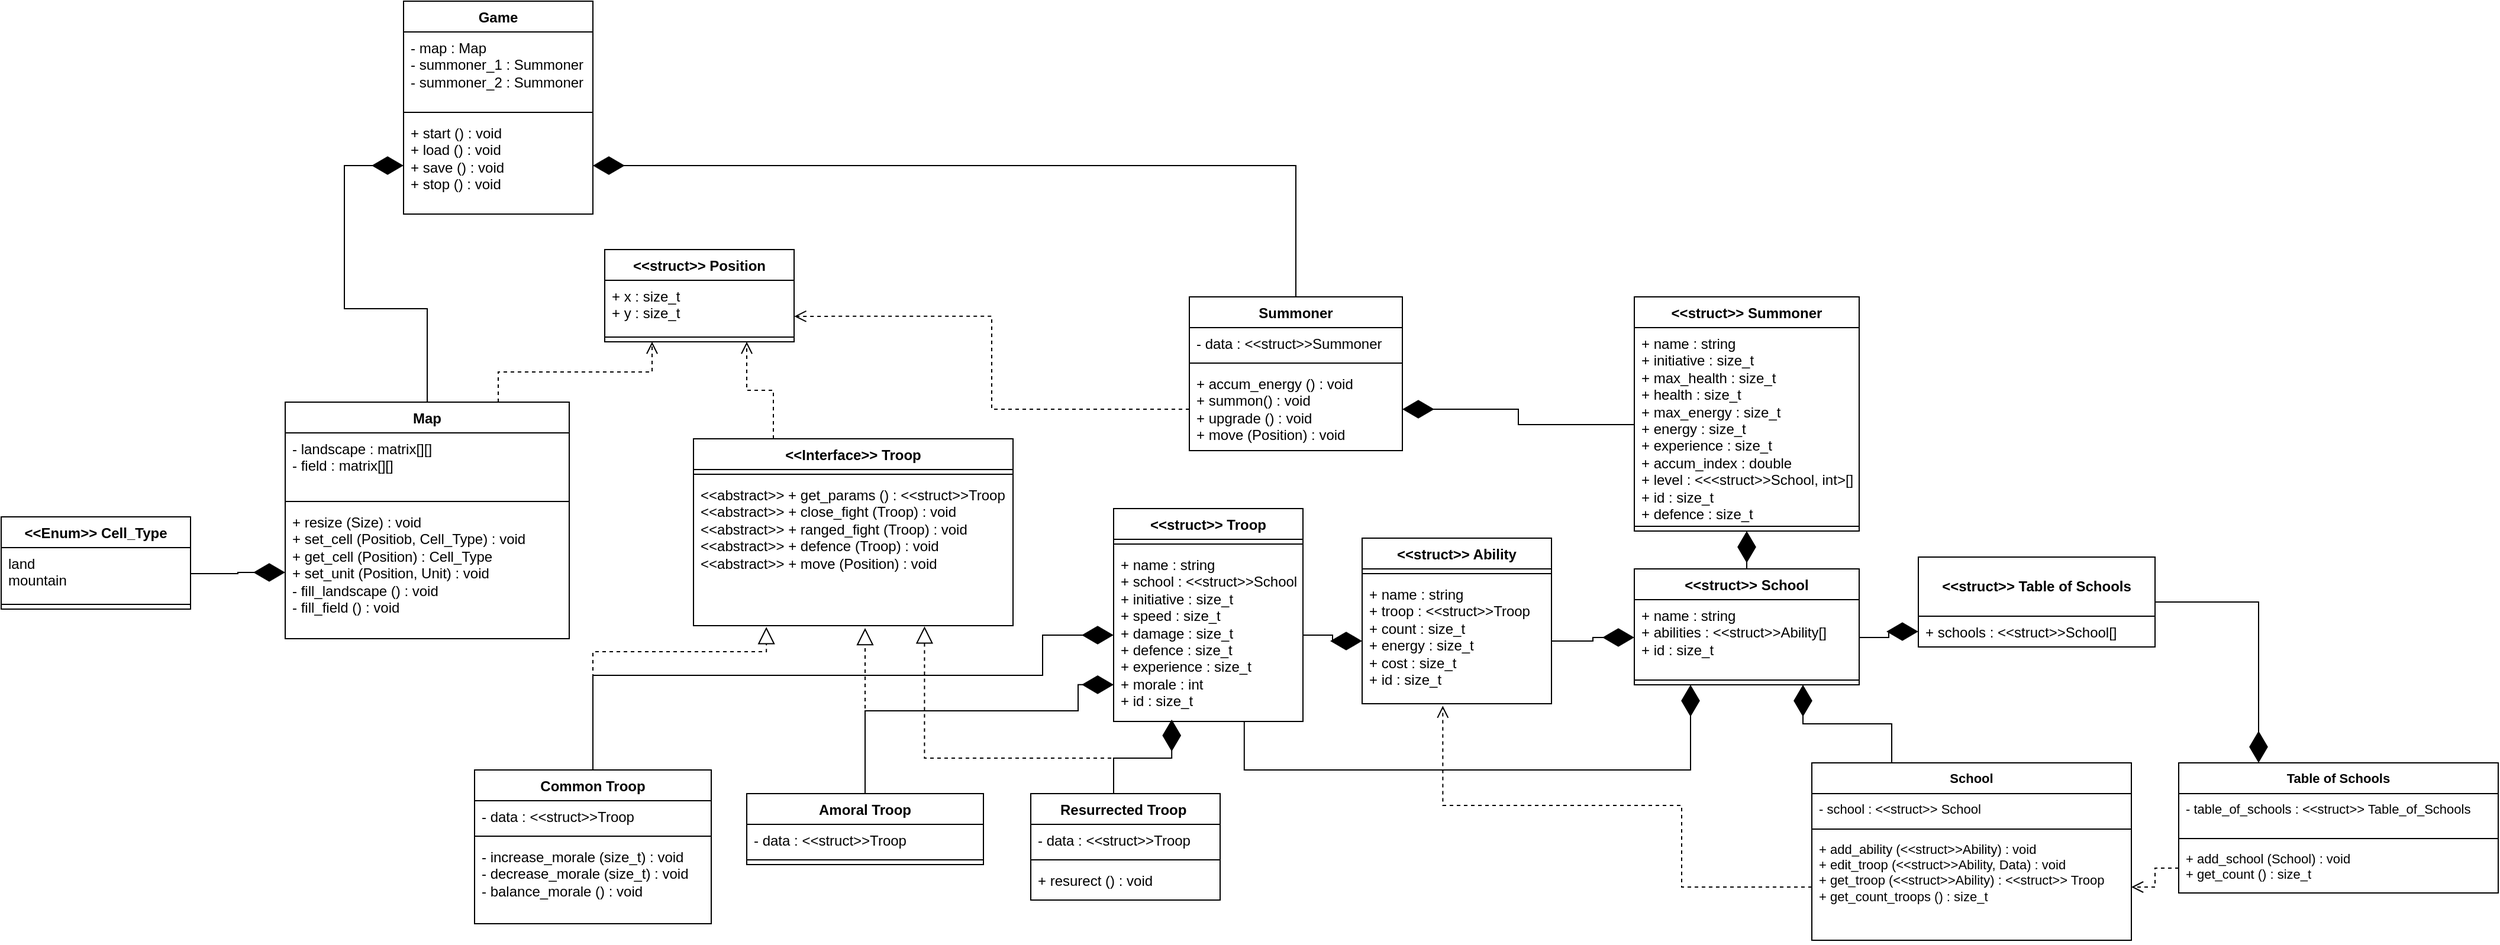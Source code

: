 <mxfile version="24.8.4">
  <diagram id="C5RBs43oDa-KdzZeNtuy" name="Page-1">
    <mxGraphModel dx="2075" dy="592" grid="1" gridSize="10" guides="1" tooltips="1" connect="1" arrows="1" fold="1" page="1" pageScale="1" pageWidth="827" pageHeight="1169" math="0" shadow="0">
      <root>
        <mxCell id="WIyWlLk6GJQsqaUBKTNV-0" />
        <mxCell id="WIyWlLk6GJQsqaUBKTNV-1" parent="WIyWlLk6GJQsqaUBKTNV-0" />
        <mxCell id="O0wHWUjT7FNGZNHax8sz-0" value="&amp;lt;&amp;lt;struct&amp;gt;&amp;gt; Summoner" style="swimlane;fontStyle=1;align=center;verticalAlign=top;childLayout=stackLayout;horizontal=1;startSize=26;horizontalStack=0;resizeParent=1;resizeParentMax=0;resizeLast=0;collapsible=1;marginBottom=0;whiteSpace=wrap;html=1;" parent="WIyWlLk6GJQsqaUBKTNV-1" vertex="1">
          <mxGeometry x="610" y="360" width="190" height="198" as="geometry" />
        </mxCell>
        <mxCell id="O0wHWUjT7FNGZNHax8sz-1" value="+ name : string&lt;div&gt;+ initiative : size_t&lt;/div&gt;&lt;div&gt;+ max_health : size_t&lt;/div&gt;&lt;div&gt;+&amp;nbsp;health : size_t&lt;/div&gt;&lt;div&gt;+ max_energy : size_t&lt;/div&gt;&lt;div&gt;+ energy : size_t&lt;/div&gt;&lt;div&gt;+ experience : size_t&lt;/div&gt;&lt;div&gt;+ accum_index : double&lt;/div&gt;&lt;div&gt;+ level : &amp;lt;&amp;lt;&amp;lt;struct&amp;gt;&amp;gt;School,&amp;nbsp;&lt;span style=&quot;background-color: initial;&quot;&gt;int&lt;/span&gt;&lt;span style=&quot;background-color: initial;&quot;&gt;&amp;gt;[]&lt;/span&gt;&lt;/div&gt;&lt;div&gt;&lt;span style=&quot;background-color: initial;&quot;&gt;+ id : size_t&lt;/span&gt;&lt;/div&gt;&lt;div&gt;&lt;span style=&quot;background-color: initial;&quot;&gt;+ defence : size_t&lt;/span&gt;&lt;/div&gt;" style="text;strokeColor=none;fillColor=none;align=left;verticalAlign=top;spacingLeft=4;spacingRight=4;overflow=hidden;rotatable=0;points=[[0,0.5],[1,0.5]];portConstraint=eastwest;whiteSpace=wrap;html=1;" parent="O0wHWUjT7FNGZNHax8sz-0" vertex="1">
          <mxGeometry y="26" width="190" height="164" as="geometry" />
        </mxCell>
        <mxCell id="O0wHWUjT7FNGZNHax8sz-2" value="" style="line;strokeWidth=1;fillColor=none;align=left;verticalAlign=middle;spacingTop=-1;spacingLeft=3;spacingRight=3;rotatable=0;labelPosition=right;points=[];portConstraint=eastwest;strokeColor=inherit;" parent="O0wHWUjT7FNGZNHax8sz-0" vertex="1">
          <mxGeometry y="190" width="190" height="8" as="geometry" />
        </mxCell>
        <mxCell id="O0wHWUjT7FNGZNHax8sz-4" value="&lt;span style=&quot;white-space-collapse: preserve;&quot; data-src-align=&quot;8:4&quot; class=&quot;EzKURWReUAB5oZgtQNkl&quot;&gt;&amp;lt;&amp;lt;struct&amp;gt;&amp;gt; School&lt;/span&gt;" style="swimlane;fontStyle=1;align=center;verticalAlign=top;childLayout=stackLayout;horizontal=1;startSize=26;horizontalStack=0;resizeParent=1;resizeParentMax=0;resizeLast=0;collapsible=1;marginBottom=0;whiteSpace=wrap;html=1;" parent="WIyWlLk6GJQsqaUBKTNV-1" vertex="1">
          <mxGeometry x="610" y="590" width="190" height="98" as="geometry">
            <mxRectangle x="610" y="590" width="140" height="30" as="alternateBounds" />
          </mxGeometry>
        </mxCell>
        <mxCell id="O0wHWUjT7FNGZNHax8sz-5" value="+ name : string&lt;div&gt;+ abilities : &amp;lt;&amp;lt;struct&amp;gt;&amp;gt;Ability[]&lt;/div&gt;&lt;div&gt;+ id : size_t&lt;/div&gt;" style="text;strokeColor=none;fillColor=none;align=left;verticalAlign=top;spacingLeft=4;spacingRight=4;overflow=hidden;rotatable=0;points=[[0,0.5],[1,0.5]];portConstraint=eastwest;whiteSpace=wrap;html=1;" parent="O0wHWUjT7FNGZNHax8sz-4" vertex="1">
          <mxGeometry y="26" width="190" height="64" as="geometry" />
        </mxCell>
        <mxCell id="O0wHWUjT7FNGZNHax8sz-6" value="" style="line;strokeWidth=1;fillColor=none;align=left;verticalAlign=middle;spacingTop=-1;spacingLeft=3;spacingRight=3;rotatable=0;labelPosition=right;points=[];portConstraint=eastwest;strokeColor=inherit;" parent="O0wHWUjT7FNGZNHax8sz-4" vertex="1">
          <mxGeometry y="90" width="190" height="8" as="geometry" />
        </mxCell>
        <mxCell id="O0wHWUjT7FNGZNHax8sz-8" value="&lt;span style=&quot;white-space-collapse: preserve;&quot; data-src-align=&quot;0:6&quot; class=&quot;EzKURWReUAB5oZgtQNkl&quot;&gt;&amp;lt;&amp;lt;struct&amp;gt;&amp;gt; Ability&lt;/span&gt;" style="swimlane;fontStyle=1;align=center;verticalAlign=top;childLayout=stackLayout;horizontal=1;startSize=26;horizontalStack=0;resizeParent=1;resizeParentMax=0;resizeLast=0;collapsible=1;marginBottom=0;whiteSpace=wrap;html=1;" parent="WIyWlLk6GJQsqaUBKTNV-1" vertex="1">
          <mxGeometry x="380" y="564" width="160" height="140" as="geometry">
            <mxRectangle x="380" y="564" width="130" height="30" as="alternateBounds" />
          </mxGeometry>
        </mxCell>
        <mxCell id="O0wHWUjT7FNGZNHax8sz-10" value="" style="line;strokeWidth=1;fillColor=none;align=left;verticalAlign=middle;spacingTop=-1;spacingLeft=3;spacingRight=3;rotatable=0;labelPosition=right;points=[];portConstraint=eastwest;strokeColor=inherit;" parent="O0wHWUjT7FNGZNHax8sz-8" vertex="1">
          <mxGeometry y="26" width="160" height="8" as="geometry" />
        </mxCell>
        <mxCell id="O0wHWUjT7FNGZNHax8sz-9" value="+ name : string&lt;div&gt;+ troop : &amp;lt;&amp;lt;struct&amp;gt;&amp;gt;Troop&lt;/div&gt;&lt;div&gt;+ count : size_t&lt;/div&gt;&lt;div&gt;+ energy : size_t&lt;/div&gt;&lt;div&gt;+ cost : size_t&lt;/div&gt;&lt;div&gt;+ id : size_t&lt;/div&gt;" style="text;strokeColor=none;fillColor=none;align=left;verticalAlign=top;spacingLeft=4;spacingRight=4;overflow=hidden;rotatable=0;points=[[0,0.5],[1,0.5]];portConstraint=eastwest;whiteSpace=wrap;html=1;" parent="O0wHWUjT7FNGZNHax8sz-8" vertex="1">
          <mxGeometry y="34" width="160" height="106" as="geometry" />
        </mxCell>
        <mxCell id="O0wHWUjT7FNGZNHax8sz-12" value="&amp;lt;&amp;lt;struct&amp;gt;&amp;gt; Troop" style="swimlane;fontStyle=1;align=center;verticalAlign=top;childLayout=stackLayout;horizontal=1;startSize=26;horizontalStack=0;resizeParent=1;resizeParentMax=0;resizeLast=0;collapsible=1;marginBottom=0;whiteSpace=wrap;html=1;" parent="WIyWlLk6GJQsqaUBKTNV-1" vertex="1">
          <mxGeometry x="170" y="539" width="160" height="180" as="geometry" />
        </mxCell>
        <mxCell id="O0wHWUjT7FNGZNHax8sz-14" value="" style="line;strokeWidth=1;fillColor=none;align=left;verticalAlign=middle;spacingTop=-1;spacingLeft=3;spacingRight=3;rotatable=0;labelPosition=right;points=[];portConstraint=eastwest;strokeColor=inherit;" parent="O0wHWUjT7FNGZNHax8sz-12" vertex="1">
          <mxGeometry y="26" width="160" height="8" as="geometry" />
        </mxCell>
        <mxCell id="O0wHWUjT7FNGZNHax8sz-13" value="+ name : string&lt;div&gt;+ school : &amp;lt;&amp;lt;struct&amp;gt;&amp;gt;School&lt;/div&gt;&lt;div&gt;+&amp;nbsp;&lt;span style=&quot;white-space-collapse: preserve; background-color: initial;&quot;&gt;initiative : size_t&lt;/span&gt;&lt;/div&gt;&lt;div&gt;&lt;span style=&quot;white-space-collapse: preserve; background-color: initial;&quot;&gt;+ speed : size_t&lt;/span&gt;&lt;/div&gt;&lt;div&gt;&lt;span style=&quot;white-space-collapse: preserve; background-color: initial;&quot;&gt;+ damage : size_t&lt;/span&gt;&lt;/div&gt;&lt;div&gt;&lt;span style=&quot;white-space-collapse: preserve; background-color: initial;&quot;&gt;+ defence : size_t&lt;/span&gt;&lt;/div&gt;&lt;div&gt;&lt;span style=&quot;white-space-collapse: preserve; background-color: initial;&quot;&gt;+ experience : size_t&lt;/span&gt;&lt;/div&gt;&lt;div&gt;&lt;span style=&quot;white-space-collapse: preserve; background-color: initial;&quot;&gt;+ morale : int&lt;/span&gt;&lt;/div&gt;&lt;div&gt;&lt;span style=&quot;white-space-collapse: preserve; background-color: initial;&quot;&gt;+ id : size_t&lt;/span&gt;&lt;/div&gt;" style="text;strokeColor=none;fillColor=none;align=left;verticalAlign=top;spacingLeft=4;spacingRight=4;overflow=hidden;rotatable=0;points=[[0,0.5],[1,0.5]];portConstraint=eastwest;whiteSpace=wrap;html=1;" parent="O0wHWUjT7FNGZNHax8sz-12" vertex="1">
          <mxGeometry y="34" width="160" height="146" as="geometry" />
        </mxCell>
        <mxCell id="O0wHWUjT7FNGZNHax8sz-19" value="" style="endArrow=diamondThin;endFill=1;endSize=24;html=1;rounded=0;exitX=1;exitY=0.5;exitDx=0;exitDy=0;entryX=0;entryY=0.5;entryDx=0;entryDy=0;edgeStyle=orthogonalEdgeStyle;" parent="WIyWlLk6GJQsqaUBKTNV-1" source="O0wHWUjT7FNGZNHax8sz-13" target="O0wHWUjT7FNGZNHax8sz-9" edge="1">
          <mxGeometry width="160" relative="1" as="geometry">
            <mxPoint x="350" y="630" as="sourcePoint" />
            <mxPoint x="510" y="630" as="targetPoint" />
          </mxGeometry>
        </mxCell>
        <mxCell id="O0wHWUjT7FNGZNHax8sz-20" value="" style="endArrow=diamondThin;endFill=1;endSize=24;html=1;rounded=0;exitX=1;exitY=0.5;exitDx=0;exitDy=0;entryX=0;entryY=0.5;entryDx=0;entryDy=0;edgeStyle=orthogonalEdgeStyle;" parent="WIyWlLk6GJQsqaUBKTNV-1" source="O0wHWUjT7FNGZNHax8sz-9" target="O0wHWUjT7FNGZNHax8sz-5" edge="1">
          <mxGeometry width="160" relative="1" as="geometry">
            <mxPoint x="570" y="620" as="sourcePoint" />
            <mxPoint x="730" y="620" as="targetPoint" />
          </mxGeometry>
        </mxCell>
        <mxCell id="O0wHWUjT7FNGZNHax8sz-21" value="&lt;b&gt;&amp;lt;&amp;lt;struct&amp;gt;&amp;gt; Table of Schools&lt;/b&gt;" style="swimlane;fontStyle=0;childLayout=stackLayout;horizontal=1;startSize=50;fillColor=none;horizontalStack=0;resizeParent=1;resizeParentMax=0;resizeLast=0;collapsible=1;marginBottom=0;whiteSpace=wrap;html=1;" parent="WIyWlLk6GJQsqaUBKTNV-1" vertex="1">
          <mxGeometry x="850" y="580" width="200" height="76" as="geometry">
            <mxRectangle x="850" y="580" width="200" height="50" as="alternateBounds" />
          </mxGeometry>
        </mxCell>
        <mxCell id="O0wHWUjT7FNGZNHax8sz-22" value="+ schools : &amp;lt;&amp;lt;struct&amp;gt;&amp;gt;School[]" style="text;strokeColor=none;fillColor=none;align=left;verticalAlign=top;spacingLeft=4;spacingRight=4;overflow=hidden;rotatable=0;points=[[0,0.5],[1,0.5]];portConstraint=eastwest;whiteSpace=wrap;html=1;" parent="O0wHWUjT7FNGZNHax8sz-21" vertex="1">
          <mxGeometry y="50" width="200" height="26" as="geometry" />
        </mxCell>
        <mxCell id="O0wHWUjT7FNGZNHax8sz-26" value="" style="endArrow=diamondThin;endFill=1;endSize=24;html=1;rounded=0;exitX=1;exitY=0.5;exitDx=0;exitDy=0;entryX=0;entryY=0.5;entryDx=0;entryDy=0;edgeStyle=orthogonalEdgeStyle;" parent="WIyWlLk6GJQsqaUBKTNV-1" source="O0wHWUjT7FNGZNHax8sz-5" target="O0wHWUjT7FNGZNHax8sz-22" edge="1">
          <mxGeometry width="160" relative="1" as="geometry">
            <mxPoint x="790" y="630" as="sourcePoint" />
            <mxPoint x="950" y="630" as="targetPoint" />
          </mxGeometry>
        </mxCell>
        <mxCell id="O0wHWUjT7FNGZNHax8sz-33" value="" style="endArrow=diamondThin;endFill=1;endSize=24;html=1;rounded=0;exitX=0.5;exitY=0;exitDx=0;exitDy=0;entryX=0.5;entryY=1;entryDx=0;entryDy=0;edgeStyle=orthogonalEdgeStyle;" parent="WIyWlLk6GJQsqaUBKTNV-1" source="O0wHWUjT7FNGZNHax8sz-4" target="O0wHWUjT7FNGZNHax8sz-0" edge="1">
          <mxGeometry width="160" relative="1" as="geometry">
            <mxPoint x="700" y="560" as="sourcePoint" />
            <mxPoint x="860" y="560" as="targetPoint" />
          </mxGeometry>
        </mxCell>
        <mxCell id="oaR50haUZ5aH3QYHfs4s-4" value="Summoner" style="swimlane;fontStyle=1;align=center;verticalAlign=top;childLayout=stackLayout;horizontal=1;startSize=26;horizontalStack=0;resizeParent=1;resizeParentMax=0;resizeLast=0;collapsible=1;marginBottom=0;whiteSpace=wrap;html=1;" parent="WIyWlLk6GJQsqaUBKTNV-1" vertex="1">
          <mxGeometry x="234" y="360" width="180" height="130" as="geometry" />
        </mxCell>
        <mxCell id="oaR50haUZ5aH3QYHfs4s-5" value="- data : &amp;lt;&amp;lt;struct&amp;gt;&amp;gt;Summoner" style="text;strokeColor=none;fillColor=none;align=left;verticalAlign=top;spacingLeft=4;spacingRight=4;overflow=hidden;rotatable=0;points=[[0,0.5],[1,0.5]];portConstraint=eastwest;whiteSpace=wrap;html=1;" parent="oaR50haUZ5aH3QYHfs4s-4" vertex="1">
          <mxGeometry y="26" width="180" height="26" as="geometry" />
        </mxCell>
        <mxCell id="oaR50haUZ5aH3QYHfs4s-6" value="" style="line;strokeWidth=1;fillColor=none;align=left;verticalAlign=middle;spacingTop=-1;spacingLeft=3;spacingRight=3;rotatable=0;labelPosition=right;points=[];portConstraint=eastwest;strokeColor=inherit;" parent="oaR50haUZ5aH3QYHfs4s-4" vertex="1">
          <mxGeometry y="52" width="180" height="8" as="geometry" />
        </mxCell>
        <mxCell id="oaR50haUZ5aH3QYHfs4s-7" value="+ accum_energy () : void&lt;div&gt;+ summon() : void&lt;/div&gt;&lt;div&gt;+ upgrade () : void&lt;/div&gt;&lt;div&gt;+ move (Position) : void&lt;/div&gt;" style="text;strokeColor=none;fillColor=none;align=left;verticalAlign=top;spacingLeft=4;spacingRight=4;overflow=hidden;rotatable=0;points=[[0,0.5],[1,0.5]];portConstraint=eastwest;whiteSpace=wrap;html=1;" parent="oaR50haUZ5aH3QYHfs4s-4" vertex="1">
          <mxGeometry y="60" width="180" height="70" as="geometry" />
        </mxCell>
        <mxCell id="oaR50haUZ5aH3QYHfs4s-8" value="" style="endArrow=diamondThin;endFill=1;endSize=24;html=1;rounded=0;entryX=1;entryY=0.5;entryDx=0;entryDy=0;exitX=0;exitY=0.5;exitDx=0;exitDy=0;edgeStyle=orthogonalEdgeStyle;" parent="WIyWlLk6GJQsqaUBKTNV-1" source="O0wHWUjT7FNGZNHax8sz-1" target="oaR50haUZ5aH3QYHfs4s-7" edge="1">
          <mxGeometry width="160" relative="1" as="geometry">
            <mxPoint x="450" y="450" as="sourcePoint" />
            <mxPoint x="610" y="450" as="targetPoint" />
          </mxGeometry>
        </mxCell>
        <mxCell id="oaR50haUZ5aH3QYHfs4s-9" value="&amp;lt;&amp;lt;Interface&amp;gt;&amp;gt; Troop" style="swimlane;fontStyle=1;align=center;verticalAlign=top;childLayout=stackLayout;horizontal=1;startSize=26;horizontalStack=0;resizeParent=1;resizeParentMax=0;resizeLast=0;collapsible=1;marginBottom=0;whiteSpace=wrap;html=1;" parent="WIyWlLk6GJQsqaUBKTNV-1" vertex="1">
          <mxGeometry x="-185" y="480" width="270" height="158" as="geometry" />
        </mxCell>
        <mxCell id="oaR50haUZ5aH3QYHfs4s-11" value="" style="line;strokeWidth=1;fillColor=none;align=left;verticalAlign=middle;spacingTop=-1;spacingLeft=3;spacingRight=3;rotatable=0;labelPosition=right;points=[];portConstraint=eastwest;strokeColor=inherit;" parent="oaR50haUZ5aH3QYHfs4s-9" vertex="1">
          <mxGeometry y="26" width="270" height="8" as="geometry" />
        </mxCell>
        <mxCell id="oaR50haUZ5aH3QYHfs4s-12" value="&amp;lt;&amp;lt;abstract&amp;gt;&amp;gt;&amp;nbsp;+ get_params () : &amp;lt;&amp;lt;struct&amp;gt;&amp;gt;Troop&lt;br&gt;&lt;div&gt;&lt;span style=&quot;background-color: initial;&quot;&gt;&amp;lt;&amp;lt;abstract&amp;gt;&amp;gt;&lt;/span&gt;&lt;span style=&quot;background-color: initial;&quot;&gt;&amp;nbsp;&lt;/span&gt;+ close_fight (Troop) : void&lt;/div&gt;&lt;div&gt;&lt;span style=&quot;background-color: initial;&quot;&gt;&amp;lt;&amp;lt;abstract&amp;gt;&amp;gt;&lt;/span&gt;&lt;span style=&quot;background-color: initial;&quot;&gt;&amp;nbsp;&lt;/span&gt;+ ranged_fight (Troop) : void&lt;/div&gt;&lt;div&gt;&lt;span style=&quot;background-color: initial;&quot;&gt;&amp;lt;&amp;lt;abstract&amp;gt;&amp;gt;&lt;/span&gt;&lt;span style=&quot;background-color: initial;&quot;&gt;&amp;nbsp;&lt;/span&gt;+ defence (Troop) : void&lt;/div&gt;&lt;div&gt;&lt;span style=&quot;background-color: initial;&quot;&gt;&amp;lt;&amp;lt;abstract&amp;gt;&amp;gt;&lt;/span&gt;&lt;span style=&quot;background-color: initial;&quot;&gt;&amp;nbsp;&lt;/span&gt;+ move (Position) : void&lt;/div&gt;" style="text;strokeColor=none;fillColor=none;align=left;verticalAlign=top;spacingLeft=4;spacingRight=4;overflow=hidden;rotatable=0;points=[[0,0.5],[1,0.5]];portConstraint=eastwest;whiteSpace=wrap;html=1;" parent="oaR50haUZ5aH3QYHfs4s-9" vertex="1">
          <mxGeometry y="34" width="270" height="124" as="geometry" />
        </mxCell>
        <mxCell id="oaR50haUZ5aH3QYHfs4s-17" value="Common Troop" style="swimlane;fontStyle=1;align=center;verticalAlign=top;childLayout=stackLayout;horizontal=1;startSize=26;horizontalStack=0;resizeParent=1;resizeParentMax=0;resizeLast=0;collapsible=1;marginBottom=0;whiteSpace=wrap;html=1;" parent="WIyWlLk6GJQsqaUBKTNV-1" vertex="1">
          <mxGeometry x="-370" y="760" width="200" height="130" as="geometry" />
        </mxCell>
        <mxCell id="oaR50haUZ5aH3QYHfs4s-18" value="- data : &amp;lt;&amp;lt;struct&amp;gt;&amp;gt;Troop" style="text;strokeColor=none;fillColor=none;align=left;verticalAlign=top;spacingLeft=4;spacingRight=4;overflow=hidden;rotatable=0;points=[[0,0.5],[1,0.5]];portConstraint=eastwest;whiteSpace=wrap;html=1;" parent="oaR50haUZ5aH3QYHfs4s-17" vertex="1">
          <mxGeometry y="26" width="200" height="26" as="geometry" />
        </mxCell>
        <mxCell id="oaR50haUZ5aH3QYHfs4s-19" value="" style="line;strokeWidth=1;fillColor=none;align=left;verticalAlign=middle;spacingTop=-1;spacingLeft=3;spacingRight=3;rotatable=0;labelPosition=right;points=[];portConstraint=eastwest;strokeColor=inherit;" parent="oaR50haUZ5aH3QYHfs4s-17" vertex="1">
          <mxGeometry y="52" width="200" height="8" as="geometry" />
        </mxCell>
        <mxCell id="oaR50haUZ5aH3QYHfs4s-20" value="&lt;div&gt;- increase_morale (size_t) : void&lt;/div&gt;&lt;div&gt;- decrease_morale (size_t) : void&lt;/div&gt;&lt;div&gt;- balance_morale () : void&lt;/div&gt;" style="text;strokeColor=none;fillColor=none;align=left;verticalAlign=top;spacingLeft=4;spacingRight=4;overflow=hidden;rotatable=0;points=[[0,0.5],[1,0.5]];portConstraint=eastwest;whiteSpace=wrap;html=1;" parent="oaR50haUZ5aH3QYHfs4s-17" vertex="1">
          <mxGeometry y="60" width="200" height="70" as="geometry" />
        </mxCell>
        <mxCell id="oaR50haUZ5aH3QYHfs4s-21" value="Amoral Troop" style="swimlane;fontStyle=1;align=center;verticalAlign=top;childLayout=stackLayout;horizontal=1;startSize=26;horizontalStack=0;resizeParent=1;resizeParentMax=0;resizeLast=0;collapsible=1;marginBottom=0;whiteSpace=wrap;html=1;" parent="WIyWlLk6GJQsqaUBKTNV-1" vertex="1">
          <mxGeometry x="-140" y="780" width="200" height="60" as="geometry" />
        </mxCell>
        <mxCell id="oaR50haUZ5aH3QYHfs4s-22" value="- data : &amp;lt;&amp;lt;struct&amp;gt;&amp;gt;Troop" style="text;strokeColor=none;fillColor=none;align=left;verticalAlign=top;spacingLeft=4;spacingRight=4;overflow=hidden;rotatable=0;points=[[0,0.5],[1,0.5]];portConstraint=eastwest;whiteSpace=wrap;html=1;" parent="oaR50haUZ5aH3QYHfs4s-21" vertex="1">
          <mxGeometry y="26" width="200" height="26" as="geometry" />
        </mxCell>
        <mxCell id="oaR50haUZ5aH3QYHfs4s-23" value="" style="line;strokeWidth=1;fillColor=none;align=left;verticalAlign=middle;spacingTop=-1;spacingLeft=3;spacingRight=3;rotatable=0;labelPosition=right;points=[];portConstraint=eastwest;strokeColor=inherit;" parent="oaR50haUZ5aH3QYHfs4s-21" vertex="1">
          <mxGeometry y="52" width="200" height="8" as="geometry" />
        </mxCell>
        <mxCell id="oaR50haUZ5aH3QYHfs4s-25" value="Resurrected Troop&amp;nbsp;" style="swimlane;fontStyle=1;align=center;verticalAlign=top;childLayout=stackLayout;horizontal=1;startSize=26;horizontalStack=0;resizeParent=1;resizeParentMax=0;resizeLast=0;collapsible=1;marginBottom=0;whiteSpace=wrap;html=1;" parent="WIyWlLk6GJQsqaUBKTNV-1" vertex="1">
          <mxGeometry x="100" y="780" width="160" height="90" as="geometry" />
        </mxCell>
        <mxCell id="oaR50haUZ5aH3QYHfs4s-26" value="- data : &amp;lt;&amp;lt;struct&amp;gt;&amp;gt;Troop" style="text;strokeColor=none;fillColor=none;align=left;verticalAlign=top;spacingLeft=4;spacingRight=4;overflow=hidden;rotatable=0;points=[[0,0.5],[1,0.5]];portConstraint=eastwest;whiteSpace=wrap;html=1;" parent="oaR50haUZ5aH3QYHfs4s-25" vertex="1">
          <mxGeometry y="26" width="160" height="26" as="geometry" />
        </mxCell>
        <mxCell id="oaR50haUZ5aH3QYHfs4s-27" value="" style="line;strokeWidth=1;fillColor=none;align=left;verticalAlign=middle;spacingTop=-1;spacingLeft=3;spacingRight=3;rotatable=0;labelPosition=right;points=[];portConstraint=eastwest;strokeColor=inherit;" parent="oaR50haUZ5aH3QYHfs4s-25" vertex="1">
          <mxGeometry y="52" width="160" height="8" as="geometry" />
        </mxCell>
        <mxCell id="oaR50haUZ5aH3QYHfs4s-28" value="+ resurect () : void" style="text;strokeColor=none;fillColor=none;align=left;verticalAlign=top;spacingLeft=4;spacingRight=4;overflow=hidden;rotatable=0;points=[[0,0.5],[1,0.5]];portConstraint=eastwest;whiteSpace=wrap;html=1;" parent="oaR50haUZ5aH3QYHfs4s-25" vertex="1">
          <mxGeometry y="60" width="160" height="30" as="geometry" />
        </mxCell>
        <mxCell id="oaR50haUZ5aH3QYHfs4s-39" value="" style="endArrow=block;dashed=1;endFill=0;endSize=12;html=1;rounded=0;exitX=0.5;exitY=0;exitDx=0;exitDy=0;entryX=0.228;entryY=1.009;entryDx=0;entryDy=0;entryPerimeter=0;edgeStyle=orthogonalEdgeStyle;" parent="WIyWlLk6GJQsqaUBKTNV-1" source="oaR50haUZ5aH3QYHfs4s-17" target="oaR50haUZ5aH3QYHfs4s-12" edge="1">
          <mxGeometry width="160" relative="1" as="geometry">
            <mxPoint x="230" y="770" as="sourcePoint" />
            <mxPoint x="390" y="770" as="targetPoint" />
            <Array as="points">
              <mxPoint x="-270" y="660" />
              <mxPoint x="-123" y="660" />
            </Array>
          </mxGeometry>
        </mxCell>
        <mxCell id="oaR50haUZ5aH3QYHfs4s-41" value="" style="endArrow=block;dashed=1;endFill=0;endSize=12;html=1;rounded=0;exitX=0.5;exitY=0;exitDx=0;exitDy=0;entryX=0.723;entryY=1.005;entryDx=0;entryDy=0;entryPerimeter=0;edgeStyle=orthogonalEdgeStyle;" parent="WIyWlLk6GJQsqaUBKTNV-1" source="oaR50haUZ5aH3QYHfs4s-25" target="oaR50haUZ5aH3QYHfs4s-12" edge="1">
          <mxGeometry width="160" relative="1" as="geometry">
            <mxPoint x="230" y="770" as="sourcePoint" />
            <mxPoint x="390" y="770" as="targetPoint" />
            <Array as="points">
              <mxPoint x="170" y="780" />
              <mxPoint x="170" y="750" />
              <mxPoint x="10" y="750" />
            </Array>
          </mxGeometry>
        </mxCell>
        <mxCell id="Gu92MP51UxzYY6P23CPR-1" value="" style="endArrow=diamondThin;endFill=1;endSize=24;html=1;rounded=0;exitX=0.5;exitY=0;exitDx=0;exitDy=0;entryX=0;entryY=0.5;entryDx=0;entryDy=0;edgeStyle=orthogonalEdgeStyle;" parent="WIyWlLk6GJQsqaUBKTNV-1" source="oaR50haUZ5aH3QYHfs4s-17" target="O0wHWUjT7FNGZNHax8sz-13" edge="1">
          <mxGeometry width="160" relative="1" as="geometry">
            <mxPoint x="-250" y="690" as="sourcePoint" />
            <mxPoint x="-90" y="690" as="targetPoint" />
            <Array as="points">
              <mxPoint x="-270" y="680" />
              <mxPoint x="110" y="680" />
              <mxPoint x="110" y="646" />
            </Array>
          </mxGeometry>
        </mxCell>
        <mxCell id="Gu92MP51UxzYY6P23CPR-2" value="" style="endArrow=diamondThin;endFill=1;endSize=24;html=1;rounded=0;exitX=0.5;exitY=0;exitDx=0;exitDy=0;entryX=0;entryY=0.787;entryDx=0;entryDy=0;entryPerimeter=0;edgeStyle=orthogonalEdgeStyle;" parent="WIyWlLk6GJQsqaUBKTNV-1" source="oaR50haUZ5aH3QYHfs4s-21" target="O0wHWUjT7FNGZNHax8sz-13" edge="1">
          <mxGeometry width="160" relative="1" as="geometry">
            <mxPoint x="160" y="670" as="sourcePoint" />
            <mxPoint x="320" y="670" as="targetPoint" />
            <Array as="points">
              <mxPoint x="-40" y="710" />
              <mxPoint x="140" y="710" />
              <mxPoint x="140" y="688" />
            </Array>
          </mxGeometry>
        </mxCell>
        <mxCell id="Gu92MP51UxzYY6P23CPR-4" value="" style="endArrow=diamondThin;endFill=1;endSize=24;html=1;rounded=0;exitX=0.5;exitY=0;exitDx=0;exitDy=0;entryX=0.307;entryY=0.989;entryDx=0;entryDy=0;entryPerimeter=0;edgeStyle=orthogonalEdgeStyle;" parent="WIyWlLk6GJQsqaUBKTNV-1" source="oaR50haUZ5aH3QYHfs4s-25" target="O0wHWUjT7FNGZNHax8sz-13" edge="1">
          <mxGeometry width="160" relative="1" as="geometry">
            <mxPoint x="160" y="670" as="sourcePoint" />
            <mxPoint x="320" y="670" as="targetPoint" />
            <Array as="points">
              <mxPoint x="170" y="780" />
              <mxPoint x="170" y="750" />
              <mxPoint x="219" y="750" />
            </Array>
          </mxGeometry>
        </mxCell>
        <mxCell id="2yXBk2YA5MlsKNO-kX_i-0" value="Map" style="swimlane;fontStyle=1;align=center;verticalAlign=top;childLayout=stackLayout;horizontal=1;startSize=26;horizontalStack=0;resizeParent=1;resizeParentMax=0;resizeLast=0;collapsible=1;marginBottom=0;whiteSpace=wrap;html=1;" vertex="1" parent="WIyWlLk6GJQsqaUBKTNV-1">
          <mxGeometry x="-530" y="449" width="240" height="200" as="geometry" />
        </mxCell>
        <mxCell id="2yXBk2YA5MlsKNO-kX_i-1" value="- landscape : matrix[][]&lt;div&gt;- field : matrix[][]&lt;/div&gt;" style="text;strokeColor=none;fillColor=none;align=left;verticalAlign=top;spacingLeft=4;spacingRight=4;overflow=hidden;rotatable=0;points=[[0,0.5],[1,0.5]];portConstraint=eastwest;whiteSpace=wrap;html=1;" vertex="1" parent="2yXBk2YA5MlsKNO-kX_i-0">
          <mxGeometry y="26" width="240" height="54" as="geometry" />
        </mxCell>
        <mxCell id="2yXBk2YA5MlsKNO-kX_i-2" value="" style="line;strokeWidth=1;fillColor=none;align=left;verticalAlign=middle;spacingTop=-1;spacingLeft=3;spacingRight=3;rotatable=0;labelPosition=right;points=[];portConstraint=eastwest;strokeColor=inherit;" vertex="1" parent="2yXBk2YA5MlsKNO-kX_i-0">
          <mxGeometry y="80" width="240" height="8" as="geometry" />
        </mxCell>
        <mxCell id="2yXBk2YA5MlsKNO-kX_i-3" value="+ resize (Size) : void&lt;div&gt;+ set_cell (Positiob, Cell_Type) : void&lt;/div&gt;&lt;div&gt;+ get_cell (Position) : Cell_Type&lt;/div&gt;&lt;div&gt;+ set_unit (Position, Unit) : void&lt;/div&gt;&lt;div&gt;- fill_landscape () : void&lt;/div&gt;&lt;div&gt;- fill_field () : void&lt;/div&gt;" style="text;strokeColor=none;fillColor=none;align=left;verticalAlign=top;spacingLeft=4;spacingRight=4;overflow=hidden;rotatable=0;points=[[0,0.5],[1,0.5]];portConstraint=eastwest;whiteSpace=wrap;html=1;" vertex="1" parent="2yXBk2YA5MlsKNO-kX_i-0">
          <mxGeometry y="88" width="240" height="112" as="geometry" />
        </mxCell>
        <mxCell id="2yXBk2YA5MlsKNO-kX_i-8" value="&amp;lt;&amp;lt;struct&amp;gt;&amp;gt; Position" style="swimlane;fontStyle=1;align=center;verticalAlign=top;childLayout=stackLayout;horizontal=1;startSize=26;horizontalStack=0;resizeParent=1;resizeParentMax=0;resizeLast=0;collapsible=1;marginBottom=0;whiteSpace=wrap;html=1;" vertex="1" parent="WIyWlLk6GJQsqaUBKTNV-1">
          <mxGeometry x="-260" y="320" width="160" height="78" as="geometry" />
        </mxCell>
        <mxCell id="2yXBk2YA5MlsKNO-kX_i-9" value="+ x : size_t&lt;div&gt;+ y : size_t&lt;/div&gt;" style="text;strokeColor=none;fillColor=none;align=left;verticalAlign=top;spacingLeft=4;spacingRight=4;overflow=hidden;rotatable=0;points=[[0,0.5],[1,0.5]];portConstraint=eastwest;whiteSpace=wrap;html=1;" vertex="1" parent="2yXBk2YA5MlsKNO-kX_i-8">
          <mxGeometry y="26" width="160" height="44" as="geometry" />
        </mxCell>
        <mxCell id="2yXBk2YA5MlsKNO-kX_i-10" value="" style="line;strokeWidth=1;fillColor=none;align=left;verticalAlign=middle;spacingTop=-1;spacingLeft=3;spacingRight=3;rotatable=0;labelPosition=right;points=[];portConstraint=eastwest;strokeColor=inherit;" vertex="1" parent="2yXBk2YA5MlsKNO-kX_i-8">
          <mxGeometry y="70" width="160" height="8" as="geometry" />
        </mxCell>
        <mxCell id="2yXBk2YA5MlsKNO-kX_i-12" value="&amp;lt;&amp;lt;Enum&amp;gt;&amp;gt; Cell_Type" style="swimlane;fontStyle=1;align=center;verticalAlign=top;childLayout=stackLayout;horizontal=1;startSize=26;horizontalStack=0;resizeParent=1;resizeParentMax=0;resizeLast=0;collapsible=1;marginBottom=0;whiteSpace=wrap;html=1;" vertex="1" parent="WIyWlLk6GJQsqaUBKTNV-1">
          <mxGeometry x="-770" y="546" width="160" height="78" as="geometry" />
        </mxCell>
        <mxCell id="2yXBk2YA5MlsKNO-kX_i-13" value="land&lt;div&gt;mountain&lt;/div&gt;" style="text;strokeColor=none;fillColor=none;align=left;verticalAlign=top;spacingLeft=4;spacingRight=4;overflow=hidden;rotatable=0;points=[[0,0.5],[1,0.5]];portConstraint=eastwest;whiteSpace=wrap;html=1;" vertex="1" parent="2yXBk2YA5MlsKNO-kX_i-12">
          <mxGeometry y="26" width="160" height="44" as="geometry" />
        </mxCell>
        <mxCell id="2yXBk2YA5MlsKNO-kX_i-14" value="" style="line;strokeWidth=1;fillColor=none;align=left;verticalAlign=middle;spacingTop=-1;spacingLeft=3;spacingRight=3;rotatable=0;labelPosition=right;points=[];portConstraint=eastwest;strokeColor=inherit;" vertex="1" parent="2yXBk2YA5MlsKNO-kX_i-12">
          <mxGeometry y="70" width="160" height="8" as="geometry" />
        </mxCell>
        <mxCell id="2yXBk2YA5MlsKNO-kX_i-17" value="" style="endArrow=diamondThin;endFill=1;endSize=24;html=1;rounded=0;exitX=1;exitY=0.5;exitDx=0;exitDy=0;entryX=0;entryY=0.5;entryDx=0;entryDy=0;edgeStyle=orthogonalEdgeStyle;" edge="1" parent="WIyWlLk6GJQsqaUBKTNV-1" source="2yXBk2YA5MlsKNO-kX_i-13" target="2yXBk2YA5MlsKNO-kX_i-3">
          <mxGeometry width="160" relative="1" as="geometry">
            <mxPoint x="-670" y="680" as="sourcePoint" />
            <mxPoint x="-510" y="680" as="targetPoint" />
          </mxGeometry>
        </mxCell>
        <mxCell id="2yXBk2YA5MlsKNO-kX_i-20" value="Game" style="swimlane;fontStyle=1;align=center;verticalAlign=top;childLayout=stackLayout;horizontal=1;startSize=26;horizontalStack=0;resizeParent=1;resizeParentMax=0;resizeLast=0;collapsible=1;marginBottom=0;whiteSpace=wrap;html=1;" vertex="1" parent="WIyWlLk6GJQsqaUBKTNV-1">
          <mxGeometry x="-430" y="110" width="160" height="180" as="geometry" />
        </mxCell>
        <mxCell id="2yXBk2YA5MlsKNO-kX_i-21" value="- map : Map&lt;div&gt;- summoner_1 : Summoner&lt;/div&gt;&lt;div&gt;- summoner_2 : Summoner&lt;/div&gt;" style="text;strokeColor=none;fillColor=none;align=left;verticalAlign=top;spacingLeft=4;spacingRight=4;overflow=hidden;rotatable=0;points=[[0,0.5],[1,0.5]];portConstraint=eastwest;whiteSpace=wrap;html=1;" vertex="1" parent="2yXBk2YA5MlsKNO-kX_i-20">
          <mxGeometry y="26" width="160" height="64" as="geometry" />
        </mxCell>
        <mxCell id="2yXBk2YA5MlsKNO-kX_i-22" value="" style="line;strokeWidth=1;fillColor=none;align=left;verticalAlign=middle;spacingTop=-1;spacingLeft=3;spacingRight=3;rotatable=0;labelPosition=right;points=[];portConstraint=eastwest;strokeColor=inherit;" vertex="1" parent="2yXBk2YA5MlsKNO-kX_i-20">
          <mxGeometry y="90" width="160" height="8" as="geometry" />
        </mxCell>
        <mxCell id="2yXBk2YA5MlsKNO-kX_i-23" value="+ start () : void&lt;div&gt;+ load () : void&lt;/div&gt;&lt;div&gt;+ save () : void&lt;/div&gt;&lt;div&gt;+ stop () : void&lt;/div&gt;" style="text;strokeColor=none;fillColor=none;align=left;verticalAlign=top;spacingLeft=4;spacingRight=4;overflow=hidden;rotatable=0;points=[[0,0.5],[1,0.5]];portConstraint=eastwest;whiteSpace=wrap;html=1;" vertex="1" parent="2yXBk2YA5MlsKNO-kX_i-20">
          <mxGeometry y="98" width="160" height="82" as="geometry" />
        </mxCell>
        <mxCell id="2yXBk2YA5MlsKNO-kX_i-28" value="" style="endArrow=block;dashed=1;endFill=0;endSize=12;html=1;rounded=0;strokeColor=default;align=center;verticalAlign=middle;fontFamily=Helvetica;fontSize=11;fontColor=default;labelBackgroundColor=default;edgeStyle=orthogonalEdgeStyle;exitX=0.5;exitY=0;exitDx=0;exitDy=0;" edge="1" parent="WIyWlLk6GJQsqaUBKTNV-1" source="oaR50haUZ5aH3QYHfs4s-21">
          <mxGeometry width="160" relative="1" as="geometry">
            <mxPoint x="40" y="630" as="sourcePoint" />
            <mxPoint x="-40" y="640" as="targetPoint" />
          </mxGeometry>
        </mxCell>
        <mxCell id="2yXBk2YA5MlsKNO-kX_i-30" value="" style="endArrow=diamondThin;endFill=1;endSize=24;html=1;rounded=0;strokeColor=default;align=center;verticalAlign=middle;fontFamily=Helvetica;fontSize=11;fontColor=default;labelBackgroundColor=default;edgeStyle=orthogonalEdgeStyle;exitX=0.5;exitY=0;exitDx=0;exitDy=0;entryX=0;entryY=0.5;entryDx=0;entryDy=0;" edge="1" parent="WIyWlLk6GJQsqaUBKTNV-1" source="2yXBk2YA5MlsKNO-kX_i-0" target="2yXBk2YA5MlsKNO-kX_i-23">
          <mxGeometry width="160" relative="1" as="geometry">
            <mxPoint x="-330" y="460" as="sourcePoint" />
            <mxPoint x="-170" y="460" as="targetPoint" />
            <Array as="points">
              <mxPoint x="-410" y="370" />
              <mxPoint x="-480" y="370" />
              <mxPoint x="-480" y="249" />
            </Array>
          </mxGeometry>
        </mxCell>
        <mxCell id="2yXBk2YA5MlsKNO-kX_i-31" value="" style="endArrow=diamondThin;endFill=1;endSize=24;html=1;rounded=0;strokeColor=default;align=center;verticalAlign=middle;fontFamily=Helvetica;fontSize=11;fontColor=default;labelBackgroundColor=default;edgeStyle=orthogonalEdgeStyle;exitX=0.5;exitY=0;exitDx=0;exitDy=0;entryX=1;entryY=0.5;entryDx=0;entryDy=0;" edge="1" parent="WIyWlLk6GJQsqaUBKTNV-1" source="oaR50haUZ5aH3QYHfs4s-4" target="2yXBk2YA5MlsKNO-kX_i-23">
          <mxGeometry width="160" relative="1" as="geometry">
            <mxPoint x="-330" y="460" as="sourcePoint" />
            <mxPoint x="-170" y="460" as="targetPoint" />
          </mxGeometry>
        </mxCell>
        <mxCell id="2yXBk2YA5MlsKNO-kX_i-32" value="Table of Schools" style="swimlane;fontStyle=1;align=center;verticalAlign=top;childLayout=stackLayout;horizontal=1;startSize=26;horizontalStack=0;resizeParent=1;resizeParentMax=0;resizeLast=0;collapsible=1;marginBottom=0;whiteSpace=wrap;html=1;fontFamily=Helvetica;fontSize=11;fontColor=default;labelBackgroundColor=default;" vertex="1" parent="WIyWlLk6GJQsqaUBKTNV-1">
          <mxGeometry x="1070" y="754" width="270" height="110" as="geometry" />
        </mxCell>
        <mxCell id="2yXBk2YA5MlsKNO-kX_i-33" value="- table_of_schools : &amp;lt;&amp;lt;struct&amp;gt;&amp;gt; Table_of_Schools" style="text;strokeColor=none;fillColor=none;align=left;verticalAlign=top;spacingLeft=4;spacingRight=4;overflow=hidden;rotatable=0;points=[[0,0.5],[1,0.5]];portConstraint=eastwest;whiteSpace=wrap;html=1;fontFamily=Helvetica;fontSize=11;fontColor=default;labelBackgroundColor=default;" vertex="1" parent="2yXBk2YA5MlsKNO-kX_i-32">
          <mxGeometry y="26" width="270" height="34" as="geometry" />
        </mxCell>
        <mxCell id="2yXBk2YA5MlsKNO-kX_i-34" value="" style="line;strokeWidth=1;fillColor=none;align=left;verticalAlign=middle;spacingTop=-1;spacingLeft=3;spacingRight=3;rotatable=0;labelPosition=right;points=[];portConstraint=eastwest;strokeColor=inherit;fontFamily=Helvetica;fontSize=11;fontColor=default;labelBackgroundColor=default;" vertex="1" parent="2yXBk2YA5MlsKNO-kX_i-32">
          <mxGeometry y="60" width="270" height="8" as="geometry" />
        </mxCell>
        <mxCell id="2yXBk2YA5MlsKNO-kX_i-35" value="+ add_school (School) : void&lt;div&gt;+ get_count () : size_t&lt;/div&gt;" style="text;strokeColor=none;fillColor=none;align=left;verticalAlign=top;spacingLeft=4;spacingRight=4;overflow=hidden;rotatable=0;points=[[0,0.5],[1,0.5]];portConstraint=eastwest;whiteSpace=wrap;html=1;fontFamily=Helvetica;fontSize=11;fontColor=default;labelBackgroundColor=default;" vertex="1" parent="2yXBk2YA5MlsKNO-kX_i-32">
          <mxGeometry y="68" width="270" height="42" as="geometry" />
        </mxCell>
        <mxCell id="2yXBk2YA5MlsKNO-kX_i-36" value="" style="endArrow=diamondThin;endFill=1;endSize=24;html=1;rounded=0;strokeColor=default;align=center;verticalAlign=middle;fontFamily=Helvetica;fontSize=11;fontColor=default;labelBackgroundColor=default;edgeStyle=orthogonalEdgeStyle;exitX=1;exitY=0.5;exitDx=0;exitDy=0;entryX=0.25;entryY=0;entryDx=0;entryDy=0;" edge="1" parent="WIyWlLk6GJQsqaUBKTNV-1" source="O0wHWUjT7FNGZNHax8sz-21" target="2yXBk2YA5MlsKNO-kX_i-32">
          <mxGeometry width="160" relative="1" as="geometry">
            <mxPoint x="970" y="640" as="sourcePoint" />
            <mxPoint x="1130" y="640" as="targetPoint" />
          </mxGeometry>
        </mxCell>
        <mxCell id="2yXBk2YA5MlsKNO-kX_i-37" value="School" style="swimlane;fontStyle=1;align=center;verticalAlign=top;childLayout=stackLayout;horizontal=1;startSize=26;horizontalStack=0;resizeParent=1;resizeParentMax=0;resizeLast=0;collapsible=1;marginBottom=0;whiteSpace=wrap;html=1;fontFamily=Helvetica;fontSize=11;fontColor=default;labelBackgroundColor=default;" vertex="1" parent="WIyWlLk6GJQsqaUBKTNV-1">
          <mxGeometry x="760" y="754" width="270" height="150" as="geometry" />
        </mxCell>
        <mxCell id="2yXBk2YA5MlsKNO-kX_i-38" value="- school : &amp;lt;&amp;lt;struct&amp;gt;&amp;gt; School" style="text;strokeColor=none;fillColor=none;align=left;verticalAlign=top;spacingLeft=4;spacingRight=4;overflow=hidden;rotatable=0;points=[[0,0.5],[1,0.5]];portConstraint=eastwest;whiteSpace=wrap;html=1;fontFamily=Helvetica;fontSize=11;fontColor=default;labelBackgroundColor=default;" vertex="1" parent="2yXBk2YA5MlsKNO-kX_i-37">
          <mxGeometry y="26" width="270" height="26" as="geometry" />
        </mxCell>
        <mxCell id="2yXBk2YA5MlsKNO-kX_i-39" value="" style="line;strokeWidth=1;fillColor=none;align=left;verticalAlign=middle;spacingTop=-1;spacingLeft=3;spacingRight=3;rotatable=0;labelPosition=right;points=[];portConstraint=eastwest;strokeColor=inherit;fontFamily=Helvetica;fontSize=11;fontColor=default;labelBackgroundColor=default;" vertex="1" parent="2yXBk2YA5MlsKNO-kX_i-37">
          <mxGeometry y="52" width="270" height="8" as="geometry" />
        </mxCell>
        <mxCell id="2yXBk2YA5MlsKNO-kX_i-40" value="+ add_ability (&amp;lt;&amp;lt;struct&amp;gt;&amp;gt;Ability) : void&lt;div&gt;+ edit_troop (&amp;lt;&amp;lt;struct&amp;gt;&amp;gt;Ability, Data) : void&lt;/div&gt;&lt;div&gt;+ get_troop (&amp;lt;&amp;lt;struct&amp;gt;&amp;gt;Ability) : &amp;lt;&amp;lt;struct&amp;gt;&amp;gt; Troop&lt;/div&gt;&lt;div&gt;+ get_count_troops () : size_t&lt;/div&gt;" style="text;strokeColor=none;fillColor=none;align=left;verticalAlign=top;spacingLeft=4;spacingRight=4;overflow=hidden;rotatable=0;points=[[0,0.5],[1,0.5]];portConstraint=eastwest;whiteSpace=wrap;html=1;fontFamily=Helvetica;fontSize=11;fontColor=default;labelBackgroundColor=default;" vertex="1" parent="2yXBk2YA5MlsKNO-kX_i-37">
          <mxGeometry y="60" width="270" height="90" as="geometry" />
        </mxCell>
        <mxCell id="2yXBk2YA5MlsKNO-kX_i-47" value="" style="html=1;verticalAlign=bottom;endArrow=open;dashed=1;endSize=8;curved=0;rounded=0;strokeColor=default;align=center;fontFamily=Helvetica;fontSize=11;fontColor=default;labelBackgroundColor=default;edgeStyle=orthogonalEdgeStyle;entryX=0.75;entryY=1;entryDx=0;entryDy=0;exitX=0.25;exitY=0;exitDx=0;exitDy=0;" edge="1" parent="WIyWlLk6GJQsqaUBKTNV-1" source="oaR50haUZ5aH3QYHfs4s-9" target="2yXBk2YA5MlsKNO-kX_i-8">
          <mxGeometry relative="1" as="geometry">
            <mxPoint y="570" as="sourcePoint" />
            <mxPoint x="-80" y="570" as="targetPoint" />
          </mxGeometry>
        </mxCell>
        <mxCell id="2yXBk2YA5MlsKNO-kX_i-49" value="" style="html=1;verticalAlign=bottom;endArrow=open;dashed=1;endSize=8;curved=0;rounded=0;strokeColor=default;align=center;fontFamily=Helvetica;fontSize=11;fontColor=default;labelBackgroundColor=default;edgeStyle=orthogonalEdgeStyle;exitX=0.75;exitY=0;exitDx=0;exitDy=0;entryX=0.25;entryY=1;entryDx=0;entryDy=0;" edge="1" parent="WIyWlLk6GJQsqaUBKTNV-1" source="2yXBk2YA5MlsKNO-kX_i-0" target="2yXBk2YA5MlsKNO-kX_i-8">
          <mxGeometry relative="1" as="geometry">
            <mxPoint y="570" as="sourcePoint" />
            <mxPoint x="-200" y="470" as="targetPoint" />
          </mxGeometry>
        </mxCell>
        <mxCell id="2yXBk2YA5MlsKNO-kX_i-50" value="" style="html=1;verticalAlign=bottom;endArrow=open;dashed=1;endSize=8;curved=0;rounded=0;strokeColor=default;align=center;fontFamily=Helvetica;fontSize=11;fontColor=default;labelBackgroundColor=default;edgeStyle=orthogonalEdgeStyle;entryX=1;entryY=0.5;entryDx=0;entryDy=0;exitX=0;exitY=0.5;exitDx=0;exitDy=0;" edge="1" parent="WIyWlLk6GJQsqaUBKTNV-1" source="2yXBk2YA5MlsKNO-kX_i-35" target="2yXBk2YA5MlsKNO-kX_i-40">
          <mxGeometry relative="1" as="geometry">
            <mxPoint x="960" y="760" as="sourcePoint" />
            <mxPoint x="880" y="760" as="targetPoint" />
          </mxGeometry>
        </mxCell>
        <mxCell id="2yXBk2YA5MlsKNO-kX_i-51" value="" style="html=1;verticalAlign=bottom;endArrow=open;dashed=1;endSize=8;curved=0;rounded=0;strokeColor=default;align=center;fontFamily=Helvetica;fontSize=11;fontColor=default;labelBackgroundColor=default;edgeStyle=orthogonalEdgeStyle;entryX=0.426;entryY=1.017;entryDx=0;entryDy=0;entryPerimeter=0;exitX=0;exitY=0.5;exitDx=0;exitDy=0;" edge="1" parent="WIyWlLk6GJQsqaUBKTNV-1" source="2yXBk2YA5MlsKNO-kX_i-40" target="O0wHWUjT7FNGZNHax8sz-9">
          <mxGeometry relative="1" as="geometry">
            <mxPoint x="860" y="760" as="sourcePoint" />
            <mxPoint x="780" y="760" as="targetPoint" />
            <Array as="points">
              <mxPoint x="650" y="859" />
              <mxPoint x="650" y="790" />
              <mxPoint x="448" y="790" />
            </Array>
          </mxGeometry>
        </mxCell>
        <mxCell id="2yXBk2YA5MlsKNO-kX_i-52" value="" style="html=1;verticalAlign=bottom;endArrow=open;dashed=1;endSize=8;curved=0;rounded=0;strokeColor=default;align=center;fontFamily=Helvetica;fontSize=11;fontColor=default;labelBackgroundColor=default;edgeStyle=orthogonalEdgeStyle;entryX=1.001;entryY=0.692;entryDx=0;entryDy=0;entryPerimeter=0;exitX=0;exitY=0.5;exitDx=0;exitDy=0;" edge="1" parent="WIyWlLk6GJQsqaUBKTNV-1" source="oaR50haUZ5aH3QYHfs4s-7" target="2yXBk2YA5MlsKNO-kX_i-9">
          <mxGeometry relative="1" as="geometry">
            <mxPoint x="150" y="390" as="sourcePoint" />
            <mxPoint x="70" y="390" as="targetPoint" />
          </mxGeometry>
        </mxCell>
        <mxCell id="2yXBk2YA5MlsKNO-kX_i-54" value="" style="endArrow=diamondThin;endFill=1;endSize=24;html=1;rounded=0;strokeColor=default;align=center;verticalAlign=middle;fontFamily=Helvetica;fontSize=11;fontColor=default;labelBackgroundColor=default;edgeStyle=orthogonalEdgeStyle;exitX=0.25;exitY=0;exitDx=0;exitDy=0;entryX=0.75;entryY=1;entryDx=0;entryDy=0;" edge="1" parent="WIyWlLk6GJQsqaUBKTNV-1" source="2yXBk2YA5MlsKNO-kX_i-37" target="O0wHWUjT7FNGZNHax8sz-4">
          <mxGeometry width="160" relative="1" as="geometry">
            <mxPoint x="730" y="700" as="sourcePoint" />
            <mxPoint x="890" y="700" as="targetPoint" />
          </mxGeometry>
        </mxCell>
        <mxCell id="2yXBk2YA5MlsKNO-kX_i-56" value="" style="endArrow=diamondThin;endFill=1;endSize=24;html=1;rounded=0;strokeColor=default;align=center;verticalAlign=middle;fontFamily=Helvetica;fontSize=11;fontColor=default;labelBackgroundColor=default;edgeStyle=orthogonalEdgeStyle;exitX=0.69;exitY=1.002;exitDx=0;exitDy=0;exitPerimeter=0;entryX=0.25;entryY=1;entryDx=0;entryDy=0;" edge="1" parent="WIyWlLk6GJQsqaUBKTNV-1" source="O0wHWUjT7FNGZNHax8sz-13" target="O0wHWUjT7FNGZNHax8sz-4">
          <mxGeometry width="160" relative="1" as="geometry">
            <mxPoint x="340" y="850" as="sourcePoint" />
            <mxPoint x="500" y="850" as="targetPoint" />
            <Array as="points">
              <mxPoint x="280" y="760" />
              <mxPoint x="658" y="760" />
            </Array>
          </mxGeometry>
        </mxCell>
      </root>
    </mxGraphModel>
  </diagram>
</mxfile>
